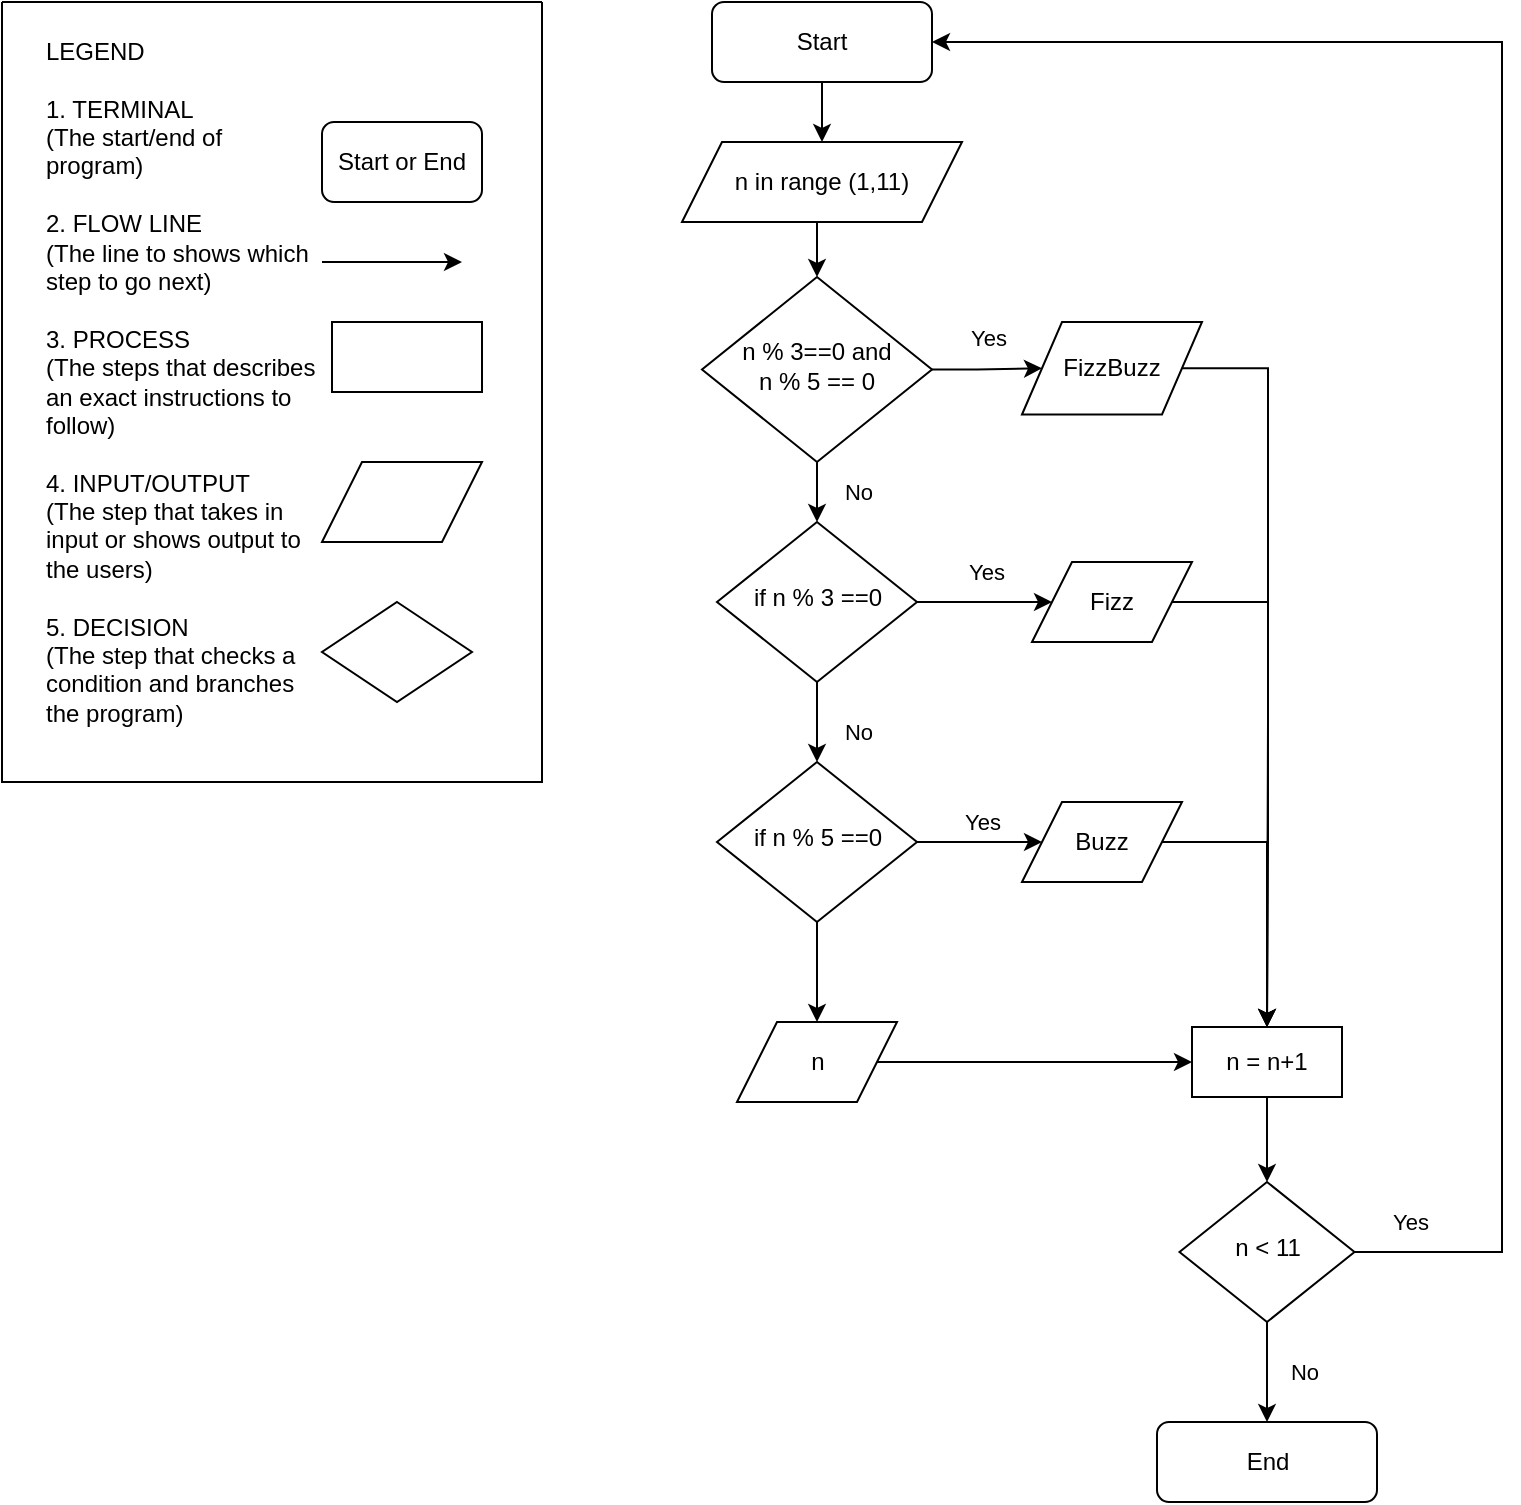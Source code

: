 <mxfile version="26.1.3">
  <diagram id="C5RBs43oDa-KdzZeNtuy" name="Page-1">
    <mxGraphModel dx="1613" dy="696" grid="1" gridSize="10" guides="1" tooltips="1" connect="1" arrows="1" fold="1" page="1" pageScale="1" pageWidth="827" pageHeight="1169" math="0" shadow="0">
      <root>
        <mxCell id="WIyWlLk6GJQsqaUBKTNV-0" />
        <mxCell id="WIyWlLk6GJQsqaUBKTNV-1" parent="WIyWlLk6GJQsqaUBKTNV-0" />
        <mxCell id="GGttbEaMN8AtxDt5AkL5-22" style="edgeStyle=orthogonalEdgeStyle;rounded=0;orthogonalLoop=1;jettySize=auto;html=1;exitX=0.5;exitY=1;exitDx=0;exitDy=0;" edge="1" parent="WIyWlLk6GJQsqaUBKTNV-1" source="WIyWlLk6GJQsqaUBKTNV-3" target="GGttbEaMN8AtxDt5AkL5-21">
          <mxGeometry relative="1" as="geometry" />
        </mxCell>
        <mxCell id="WIyWlLk6GJQsqaUBKTNV-3" value="Start" style="rounded=1;whiteSpace=wrap;html=1;fontSize=12;glass=0;strokeWidth=1;shadow=0;" parent="WIyWlLk6GJQsqaUBKTNV-1" vertex="1">
          <mxGeometry x="365" y="10" width="110" height="40" as="geometry" />
        </mxCell>
        <mxCell id="GGttbEaMN8AtxDt5AkL5-25" style="edgeStyle=orthogonalEdgeStyle;rounded=0;orthogonalLoop=1;jettySize=auto;html=1;exitX=1;exitY=0.5;exitDx=0;exitDy=0;" edge="1" parent="WIyWlLk6GJQsqaUBKTNV-1" source="WIyWlLk6GJQsqaUBKTNV-6" target="GGttbEaMN8AtxDt5AkL5-24">
          <mxGeometry relative="1" as="geometry" />
        </mxCell>
        <mxCell id="GGttbEaMN8AtxDt5AkL5-28" value="Yes" style="edgeLabel;html=1;align=center;verticalAlign=middle;resizable=0;points=[];" vertex="1" connectable="0" parent="GGttbEaMN8AtxDt5AkL5-25">
          <mxGeometry x="0.012" y="2" relative="1" as="geometry">
            <mxPoint y="-13" as="offset" />
          </mxGeometry>
        </mxCell>
        <mxCell id="GGttbEaMN8AtxDt5AkL5-32" style="edgeStyle=orthogonalEdgeStyle;rounded=0;orthogonalLoop=1;jettySize=auto;html=1;exitX=0.5;exitY=1;exitDx=0;exitDy=0;entryX=0.5;entryY=0;entryDx=0;entryDy=0;" edge="1" parent="WIyWlLk6GJQsqaUBKTNV-1" source="WIyWlLk6GJQsqaUBKTNV-6" target="WIyWlLk6GJQsqaUBKTNV-10">
          <mxGeometry relative="1" as="geometry" />
        </mxCell>
        <mxCell id="GGttbEaMN8AtxDt5AkL5-33" value="No" style="edgeLabel;html=1;align=center;verticalAlign=middle;resizable=0;points=[];" vertex="1" connectable="0" parent="GGttbEaMN8AtxDt5AkL5-32">
          <mxGeometry x="-0.021" y="-3" relative="1" as="geometry">
            <mxPoint x="23" as="offset" />
          </mxGeometry>
        </mxCell>
        <mxCell id="WIyWlLk6GJQsqaUBKTNV-6" value="n % 3==0 and&lt;div&gt;n % 5 == 0&lt;/div&gt;" style="rhombus;whiteSpace=wrap;html=1;shadow=0;fontFamily=Helvetica;fontSize=12;align=center;strokeWidth=1;spacing=6;spacingTop=-4;" parent="WIyWlLk6GJQsqaUBKTNV-1" vertex="1">
          <mxGeometry x="360" y="147.5" width="115" height="92.5" as="geometry" />
        </mxCell>
        <mxCell id="GGttbEaMN8AtxDt5AkL5-30" style="edgeStyle=orthogonalEdgeStyle;rounded=0;orthogonalLoop=1;jettySize=auto;html=1;exitX=1;exitY=0.5;exitDx=0;exitDy=0;entryX=0;entryY=0.5;entryDx=0;entryDy=0;" edge="1" parent="WIyWlLk6GJQsqaUBKTNV-1" source="WIyWlLk6GJQsqaUBKTNV-10" target="GGttbEaMN8AtxDt5AkL5-29">
          <mxGeometry relative="1" as="geometry" />
        </mxCell>
        <mxCell id="GGttbEaMN8AtxDt5AkL5-31" value="Yes" style="edgeLabel;html=1;align=center;verticalAlign=middle;resizable=0;points=[];" vertex="1" connectable="0" parent="GGttbEaMN8AtxDt5AkL5-30">
          <mxGeometry x="-0.025" y="1" relative="1" as="geometry">
            <mxPoint x="1" y="-14" as="offset" />
          </mxGeometry>
        </mxCell>
        <mxCell id="GGttbEaMN8AtxDt5AkL5-39" style="edgeStyle=orthogonalEdgeStyle;rounded=0;orthogonalLoop=1;jettySize=auto;html=1;exitX=0.5;exitY=1;exitDx=0;exitDy=0;entryX=0.5;entryY=0;entryDx=0;entryDy=0;" edge="1" parent="WIyWlLk6GJQsqaUBKTNV-1" source="WIyWlLk6GJQsqaUBKTNV-10" target="GGttbEaMN8AtxDt5AkL5-35">
          <mxGeometry relative="1" as="geometry" />
        </mxCell>
        <mxCell id="GGttbEaMN8AtxDt5AkL5-40" value="No" style="edgeLabel;html=1;align=center;verticalAlign=middle;resizable=0;points=[];" vertex="1" connectable="0" parent="GGttbEaMN8AtxDt5AkL5-39">
          <mxGeometry x="0.057" y="2" relative="1" as="geometry">
            <mxPoint x="18" y="4" as="offset" />
          </mxGeometry>
        </mxCell>
        <mxCell id="WIyWlLk6GJQsqaUBKTNV-10" value="if n % 3 ==0" style="rhombus;whiteSpace=wrap;html=1;shadow=0;fontFamily=Helvetica;fontSize=12;align=center;strokeWidth=1;spacing=6;spacingTop=-4;" parent="WIyWlLk6GJQsqaUBKTNV-1" vertex="1">
          <mxGeometry x="367.5" y="270" width="100" height="80" as="geometry" />
        </mxCell>
        <mxCell id="GGttbEaMN8AtxDt5AkL5-1" value="Start or End" style="rounded=1;whiteSpace=wrap;html=1;fontSize=12;glass=0;strokeWidth=1;shadow=0;" vertex="1" parent="WIyWlLk6GJQsqaUBKTNV-1">
          <mxGeometry x="170" y="70" width="80" height="40" as="geometry" />
        </mxCell>
        <mxCell id="GGttbEaMN8AtxDt5AkL5-9" value="&lt;div style=&quot;&quot;&gt;&lt;span style=&quot;background-color: transparent; color: light-dark(rgb(0, 0, 0), rgb(255, 255, 255));&quot;&gt;LEGEND&lt;/span&gt;&lt;/div&gt;&lt;div style=&quot;&quot;&gt;&lt;br&gt;&lt;/div&gt;&lt;div style=&quot;&quot;&gt;1. TERMINAL&lt;/div&gt;&lt;div style=&quot;&quot;&gt;(The start/end of program)&lt;/div&gt;&lt;div style=&quot;&quot;&gt;&lt;br&gt;&lt;/div&gt;&lt;div style=&quot;&quot;&gt;2. FLOW LINE&lt;/div&gt;&lt;div style=&quot;&quot;&gt;(The line to shows which step to go next)&lt;/div&gt;&lt;div style=&quot;&quot;&gt;&lt;br&gt;&lt;/div&gt;&lt;div style=&quot;&quot;&gt;&lt;div&gt;3. PROCESS&lt;/div&gt;&lt;div&gt;(The steps that describes an exact instructions to follow)&lt;/div&gt;&lt;div&gt;&lt;br&gt;&lt;/div&gt;&lt;/div&gt;&lt;div style=&quot;&quot;&gt;4. INPUT/OUTPUT&lt;/div&gt;&lt;div style=&quot;&quot;&gt;(The step that takes in input or shows output to the users)&lt;/div&gt;&lt;div style=&quot;&quot;&gt;&lt;br&gt;&lt;/div&gt;&lt;div style=&quot;&quot;&gt;&lt;span style=&quot;background-color: transparent; color: light-dark(rgb(0, 0, 0), rgb(255, 255, 255));&quot;&gt;5. DECISION&lt;/span&gt;&lt;/div&gt;&lt;div style=&quot;&quot;&gt;&lt;span style=&quot;background-color: transparent; color: light-dark(rgb(0, 0, 0), rgb(255, 255, 255));&quot;&gt;(The step that checks a condition and branches the program)&lt;/span&gt;&lt;/div&gt;" style="text;html=1;align=left;verticalAlign=middle;whiteSpace=wrap;rounded=0;" vertex="1" parent="WIyWlLk6GJQsqaUBKTNV-1">
          <mxGeometry x="30" y="30" width="140" height="340" as="geometry" />
        </mxCell>
        <mxCell id="GGttbEaMN8AtxDt5AkL5-12" value="" style="endArrow=classic;html=1;rounded=0;" edge="1" parent="WIyWlLk6GJQsqaUBKTNV-1">
          <mxGeometry width="50" height="50" relative="1" as="geometry">
            <mxPoint x="170" y="140" as="sourcePoint" />
            <mxPoint x="240" y="140" as="targetPoint" />
          </mxGeometry>
        </mxCell>
        <mxCell id="GGttbEaMN8AtxDt5AkL5-13" value="" style="rounded=0;whiteSpace=wrap;html=1;" vertex="1" parent="WIyWlLk6GJQsqaUBKTNV-1">
          <mxGeometry x="175" y="170" width="75" height="35" as="geometry" />
        </mxCell>
        <mxCell id="GGttbEaMN8AtxDt5AkL5-14" value="" style="shape=parallelogram;perimeter=parallelogramPerimeter;whiteSpace=wrap;html=1;fixedSize=1;" vertex="1" parent="WIyWlLk6GJQsqaUBKTNV-1">
          <mxGeometry x="170" y="240" width="80" height="40" as="geometry" />
        </mxCell>
        <mxCell id="GGttbEaMN8AtxDt5AkL5-15" value="" style="rhombus;whiteSpace=wrap;html=1;" vertex="1" parent="WIyWlLk6GJQsqaUBKTNV-1">
          <mxGeometry x="170" y="310" width="75" height="50" as="geometry" />
        </mxCell>
        <mxCell id="GGttbEaMN8AtxDt5AkL5-18" value="" style="swimlane;startSize=0;" vertex="1" parent="WIyWlLk6GJQsqaUBKTNV-1">
          <mxGeometry x="10" y="10" width="270" height="390" as="geometry" />
        </mxCell>
        <mxCell id="GGttbEaMN8AtxDt5AkL5-23" style="edgeStyle=orthogonalEdgeStyle;rounded=0;orthogonalLoop=1;jettySize=auto;html=1;exitX=0.5;exitY=1;exitDx=0;exitDy=0;entryX=0.5;entryY=0;entryDx=0;entryDy=0;" edge="1" parent="WIyWlLk6GJQsqaUBKTNV-1" source="GGttbEaMN8AtxDt5AkL5-21" target="WIyWlLk6GJQsqaUBKTNV-6">
          <mxGeometry relative="1" as="geometry" />
        </mxCell>
        <mxCell id="GGttbEaMN8AtxDt5AkL5-21" value="n in range (1,11)" style="shape=parallelogram;perimeter=parallelogramPerimeter;whiteSpace=wrap;html=1;fixedSize=1;" vertex="1" parent="WIyWlLk6GJQsqaUBKTNV-1">
          <mxGeometry x="350" y="80" width="140" height="40" as="geometry" />
        </mxCell>
        <mxCell id="GGttbEaMN8AtxDt5AkL5-57" style="edgeStyle=orthogonalEdgeStyle;rounded=0;orthogonalLoop=1;jettySize=auto;html=1;exitX=1;exitY=0.5;exitDx=0;exitDy=0;entryX=0.5;entryY=0;entryDx=0;entryDy=0;" edge="1" parent="WIyWlLk6GJQsqaUBKTNV-1" source="GGttbEaMN8AtxDt5AkL5-24" target="GGttbEaMN8AtxDt5AkL5-43">
          <mxGeometry relative="1" as="geometry">
            <Array as="points">
              <mxPoint x="643" y="193" />
              <mxPoint x="643" y="369" />
            </Array>
          </mxGeometry>
        </mxCell>
        <mxCell id="GGttbEaMN8AtxDt5AkL5-24" value="FizzBuzz" style="shape=parallelogram;perimeter=parallelogramPerimeter;whiteSpace=wrap;html=1;fixedSize=1;" vertex="1" parent="WIyWlLk6GJQsqaUBKTNV-1">
          <mxGeometry x="520" y="170" width="90" height="46.25" as="geometry" />
        </mxCell>
        <mxCell id="GGttbEaMN8AtxDt5AkL5-56" style="edgeStyle=orthogonalEdgeStyle;rounded=0;orthogonalLoop=1;jettySize=auto;html=1;exitX=1;exitY=0.5;exitDx=0;exitDy=0;entryX=0.5;entryY=0;entryDx=0;entryDy=0;" edge="1" parent="WIyWlLk6GJQsqaUBKTNV-1" source="GGttbEaMN8AtxDt5AkL5-29" target="GGttbEaMN8AtxDt5AkL5-43">
          <mxGeometry relative="1" as="geometry">
            <mxPoint x="640" y="520" as="targetPoint" />
            <Array as="points">
              <mxPoint x="643" y="310" />
              <mxPoint x="643" y="426" />
              <mxPoint x="643" y="426" />
            </Array>
          </mxGeometry>
        </mxCell>
        <mxCell id="GGttbEaMN8AtxDt5AkL5-29" value="Fizz" style="shape=parallelogram;perimeter=parallelogramPerimeter;whiteSpace=wrap;html=1;fixedSize=1;" vertex="1" parent="WIyWlLk6GJQsqaUBKTNV-1">
          <mxGeometry x="525" y="290" width="80" height="40" as="geometry" />
        </mxCell>
        <mxCell id="GGttbEaMN8AtxDt5AkL5-37" style="edgeStyle=orthogonalEdgeStyle;rounded=0;orthogonalLoop=1;jettySize=auto;html=1;exitX=1;exitY=0.5;exitDx=0;exitDy=0;entryX=0;entryY=0.5;entryDx=0;entryDy=0;" edge="1" parent="WIyWlLk6GJQsqaUBKTNV-1" source="GGttbEaMN8AtxDt5AkL5-35" target="GGttbEaMN8AtxDt5AkL5-36">
          <mxGeometry relative="1" as="geometry" />
        </mxCell>
        <mxCell id="GGttbEaMN8AtxDt5AkL5-38" value="Yes" style="edgeLabel;html=1;align=center;verticalAlign=middle;resizable=0;points=[];" vertex="1" connectable="0" parent="GGttbEaMN8AtxDt5AkL5-37">
          <mxGeometry x="0.044" relative="1" as="geometry">
            <mxPoint y="-10" as="offset" />
          </mxGeometry>
        </mxCell>
        <mxCell id="GGttbEaMN8AtxDt5AkL5-42" style="edgeStyle=orthogonalEdgeStyle;rounded=0;orthogonalLoop=1;jettySize=auto;html=1;exitX=0.5;exitY=1;exitDx=0;exitDy=0;entryX=0.5;entryY=0;entryDx=0;entryDy=0;" edge="1" parent="WIyWlLk6GJQsqaUBKTNV-1" source="GGttbEaMN8AtxDt5AkL5-35" target="GGttbEaMN8AtxDt5AkL5-41">
          <mxGeometry relative="1" as="geometry" />
        </mxCell>
        <mxCell id="GGttbEaMN8AtxDt5AkL5-35" value="if n % 5 ==0" style="rhombus;whiteSpace=wrap;html=1;shadow=0;fontFamily=Helvetica;fontSize=12;align=center;strokeWidth=1;spacing=6;spacingTop=-4;" vertex="1" parent="WIyWlLk6GJQsqaUBKTNV-1">
          <mxGeometry x="367.5" y="390" width="100" height="80" as="geometry" />
        </mxCell>
        <mxCell id="GGttbEaMN8AtxDt5AkL5-55" style="edgeStyle=orthogonalEdgeStyle;rounded=0;orthogonalLoop=1;jettySize=auto;html=1;exitX=1;exitY=0.5;exitDx=0;exitDy=0;entryX=0.5;entryY=0;entryDx=0;entryDy=0;" edge="1" parent="WIyWlLk6GJQsqaUBKTNV-1" source="GGttbEaMN8AtxDt5AkL5-36" target="GGttbEaMN8AtxDt5AkL5-43">
          <mxGeometry relative="1" as="geometry" />
        </mxCell>
        <mxCell id="GGttbEaMN8AtxDt5AkL5-36" value="Buzz" style="shape=parallelogram;perimeter=parallelogramPerimeter;whiteSpace=wrap;html=1;fixedSize=1;" vertex="1" parent="WIyWlLk6GJQsqaUBKTNV-1">
          <mxGeometry x="520" y="410" width="80" height="40" as="geometry" />
        </mxCell>
        <mxCell id="GGttbEaMN8AtxDt5AkL5-49" style="edgeStyle=orthogonalEdgeStyle;rounded=0;orthogonalLoop=1;jettySize=auto;html=1;exitX=1;exitY=0.5;exitDx=0;exitDy=0;" edge="1" parent="WIyWlLk6GJQsqaUBKTNV-1" source="GGttbEaMN8AtxDt5AkL5-41" target="GGttbEaMN8AtxDt5AkL5-43">
          <mxGeometry relative="1" as="geometry" />
        </mxCell>
        <mxCell id="GGttbEaMN8AtxDt5AkL5-41" value="n" style="shape=parallelogram;perimeter=parallelogramPerimeter;whiteSpace=wrap;html=1;fixedSize=1;" vertex="1" parent="WIyWlLk6GJQsqaUBKTNV-1">
          <mxGeometry x="377.5" y="520" width="80" height="40" as="geometry" />
        </mxCell>
        <mxCell id="GGttbEaMN8AtxDt5AkL5-54" style="edgeStyle=orthogonalEdgeStyle;rounded=0;orthogonalLoop=1;jettySize=auto;html=1;exitX=0.5;exitY=1;exitDx=0;exitDy=0;entryX=0.5;entryY=0;entryDx=0;entryDy=0;" edge="1" parent="WIyWlLk6GJQsqaUBKTNV-1" source="GGttbEaMN8AtxDt5AkL5-43" target="GGttbEaMN8AtxDt5AkL5-50">
          <mxGeometry relative="1" as="geometry" />
        </mxCell>
        <mxCell id="GGttbEaMN8AtxDt5AkL5-43" value="n = n+1" style="rounded=0;whiteSpace=wrap;html=1;" vertex="1" parent="WIyWlLk6GJQsqaUBKTNV-1">
          <mxGeometry x="605" y="522.5" width="75" height="35" as="geometry" />
        </mxCell>
        <mxCell id="GGttbEaMN8AtxDt5AkL5-51" style="edgeStyle=orthogonalEdgeStyle;rounded=0;orthogonalLoop=1;jettySize=auto;html=1;exitX=1;exitY=0.5;exitDx=0;exitDy=0;entryX=1;entryY=0.5;entryDx=0;entryDy=0;" edge="1" parent="WIyWlLk6GJQsqaUBKTNV-1" source="GGttbEaMN8AtxDt5AkL5-50" target="WIyWlLk6GJQsqaUBKTNV-3">
          <mxGeometry relative="1" as="geometry">
            <Array as="points">
              <mxPoint x="760" y="635" />
              <mxPoint x="760" y="30" />
            </Array>
          </mxGeometry>
        </mxCell>
        <mxCell id="GGttbEaMN8AtxDt5AkL5-58" value="Yes" style="edgeLabel;html=1;align=center;verticalAlign=middle;resizable=0;points=[];" vertex="1" connectable="0" parent="GGttbEaMN8AtxDt5AkL5-51">
          <mxGeometry x="-0.944" y="-3" relative="1" as="geometry">
            <mxPoint y="-18" as="offset" />
          </mxGeometry>
        </mxCell>
        <mxCell id="GGttbEaMN8AtxDt5AkL5-53" style="edgeStyle=orthogonalEdgeStyle;rounded=0;orthogonalLoop=1;jettySize=auto;html=1;exitX=0.5;exitY=1;exitDx=0;exitDy=0;entryX=0.5;entryY=0;entryDx=0;entryDy=0;" edge="1" parent="WIyWlLk6GJQsqaUBKTNV-1" source="GGttbEaMN8AtxDt5AkL5-50" target="GGttbEaMN8AtxDt5AkL5-52">
          <mxGeometry relative="1" as="geometry" />
        </mxCell>
        <mxCell id="GGttbEaMN8AtxDt5AkL5-59" value="No" style="edgeLabel;html=1;align=center;verticalAlign=middle;resizable=0;points=[];" vertex="1" connectable="0" parent="GGttbEaMN8AtxDt5AkL5-53">
          <mxGeometry x="-0.006" y="-1" relative="1" as="geometry">
            <mxPoint x="19" as="offset" />
          </mxGeometry>
        </mxCell>
        <mxCell id="GGttbEaMN8AtxDt5AkL5-50" value="n &amp;lt; 11" style="rhombus;whiteSpace=wrap;html=1;shadow=0;fontFamily=Helvetica;fontSize=12;align=center;strokeWidth=1;spacing=6;spacingTop=-4;" vertex="1" parent="WIyWlLk6GJQsqaUBKTNV-1">
          <mxGeometry x="598.75" y="600" width="87.5" height="70" as="geometry" />
        </mxCell>
        <mxCell id="GGttbEaMN8AtxDt5AkL5-52" value="End" style="rounded=1;whiteSpace=wrap;html=1;fontSize=12;glass=0;strokeWidth=1;shadow=0;" vertex="1" parent="WIyWlLk6GJQsqaUBKTNV-1">
          <mxGeometry x="587.5" y="720" width="110" height="40" as="geometry" />
        </mxCell>
      </root>
    </mxGraphModel>
  </diagram>
</mxfile>
